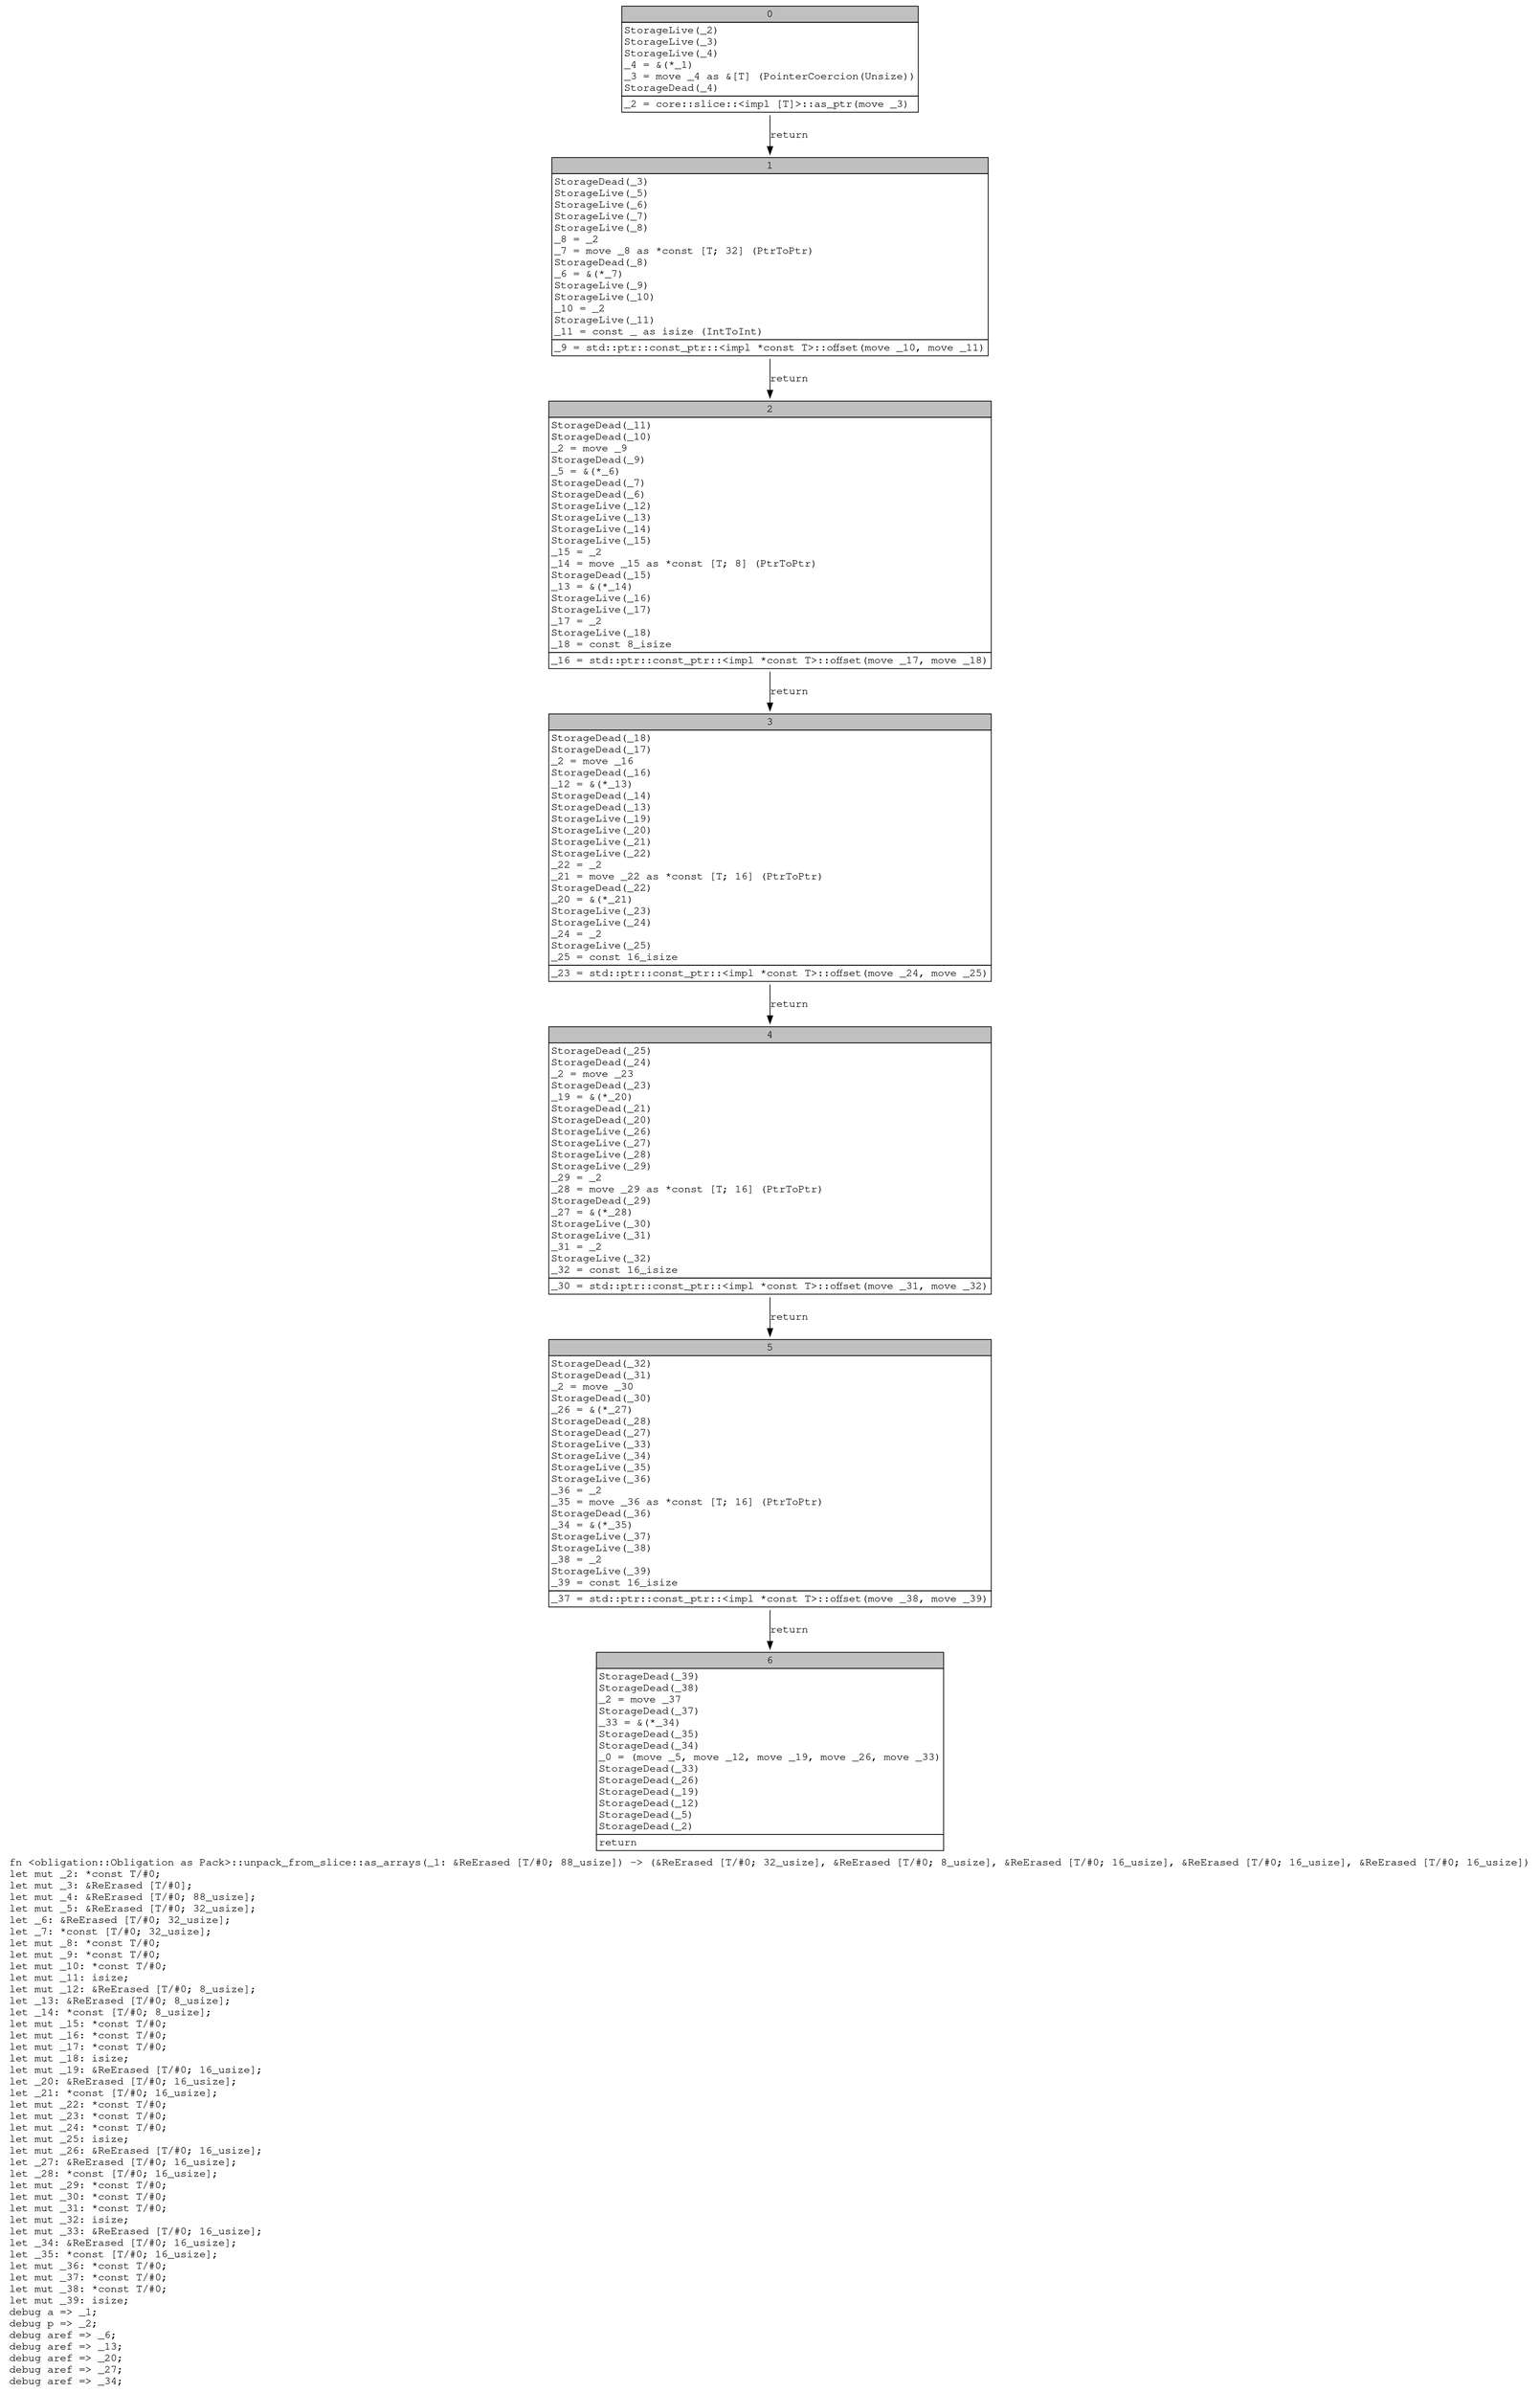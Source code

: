 digraph Mir_0_2154 {
    graph [fontname="Courier, monospace"];
    node [fontname="Courier, monospace"];
    edge [fontname="Courier, monospace"];
    label=<fn &lt;obligation::Obligation as Pack&gt;::unpack_from_slice::as_arrays(_1: &amp;ReErased [T/#0; 88_usize]) -&gt; (&amp;ReErased [T/#0; 32_usize], &amp;ReErased [T/#0; 8_usize], &amp;ReErased [T/#0; 16_usize], &amp;ReErased [T/#0; 16_usize], &amp;ReErased [T/#0; 16_usize])<br align="left"/>let mut _2: *const T/#0;<br align="left"/>let mut _3: &amp;ReErased [T/#0];<br align="left"/>let mut _4: &amp;ReErased [T/#0; 88_usize];<br align="left"/>let mut _5: &amp;ReErased [T/#0; 32_usize];<br align="left"/>let _6: &amp;ReErased [T/#0; 32_usize];<br align="left"/>let _7: *const [T/#0; 32_usize];<br align="left"/>let mut _8: *const T/#0;<br align="left"/>let mut _9: *const T/#0;<br align="left"/>let mut _10: *const T/#0;<br align="left"/>let mut _11: isize;<br align="left"/>let mut _12: &amp;ReErased [T/#0; 8_usize];<br align="left"/>let _13: &amp;ReErased [T/#0; 8_usize];<br align="left"/>let _14: *const [T/#0; 8_usize];<br align="left"/>let mut _15: *const T/#0;<br align="left"/>let mut _16: *const T/#0;<br align="left"/>let mut _17: *const T/#0;<br align="left"/>let mut _18: isize;<br align="left"/>let mut _19: &amp;ReErased [T/#0; 16_usize];<br align="left"/>let _20: &amp;ReErased [T/#0; 16_usize];<br align="left"/>let _21: *const [T/#0; 16_usize];<br align="left"/>let mut _22: *const T/#0;<br align="left"/>let mut _23: *const T/#0;<br align="left"/>let mut _24: *const T/#0;<br align="left"/>let mut _25: isize;<br align="left"/>let mut _26: &amp;ReErased [T/#0; 16_usize];<br align="left"/>let _27: &amp;ReErased [T/#0; 16_usize];<br align="left"/>let _28: *const [T/#0; 16_usize];<br align="left"/>let mut _29: *const T/#0;<br align="left"/>let mut _30: *const T/#0;<br align="left"/>let mut _31: *const T/#0;<br align="left"/>let mut _32: isize;<br align="left"/>let mut _33: &amp;ReErased [T/#0; 16_usize];<br align="left"/>let _34: &amp;ReErased [T/#0; 16_usize];<br align="left"/>let _35: *const [T/#0; 16_usize];<br align="left"/>let mut _36: *const T/#0;<br align="left"/>let mut _37: *const T/#0;<br align="left"/>let mut _38: *const T/#0;<br align="left"/>let mut _39: isize;<br align="left"/>debug a =&gt; _1;<br align="left"/>debug p =&gt; _2;<br align="left"/>debug aref =&gt; _6;<br align="left"/>debug aref =&gt; _13;<br align="left"/>debug aref =&gt; _20;<br align="left"/>debug aref =&gt; _27;<br align="left"/>debug aref =&gt; _34;<br align="left"/>>;
    bb0__0_2154 [shape="none", label=<<table border="0" cellborder="1" cellspacing="0"><tr><td bgcolor="gray" align="center" colspan="1">0</td></tr><tr><td align="left" balign="left">StorageLive(_2)<br/>StorageLive(_3)<br/>StorageLive(_4)<br/>_4 = &amp;(*_1)<br/>_3 = move _4 as &amp;[T] (PointerCoercion(Unsize))<br/>StorageDead(_4)<br/></td></tr><tr><td align="left">_2 = core::slice::&lt;impl [T]&gt;::as_ptr(move _3)</td></tr></table>>];
    bb1__0_2154 [shape="none", label=<<table border="0" cellborder="1" cellspacing="0"><tr><td bgcolor="gray" align="center" colspan="1">1</td></tr><tr><td align="left" balign="left">StorageDead(_3)<br/>StorageLive(_5)<br/>StorageLive(_6)<br/>StorageLive(_7)<br/>StorageLive(_8)<br/>_8 = _2<br/>_7 = move _8 as *const [T; 32] (PtrToPtr)<br/>StorageDead(_8)<br/>_6 = &amp;(*_7)<br/>StorageLive(_9)<br/>StorageLive(_10)<br/>_10 = _2<br/>StorageLive(_11)<br/>_11 = const _ as isize (IntToInt)<br/></td></tr><tr><td align="left">_9 = std::ptr::const_ptr::&lt;impl *const T&gt;::offset(move _10, move _11)</td></tr></table>>];
    bb2__0_2154 [shape="none", label=<<table border="0" cellborder="1" cellspacing="0"><tr><td bgcolor="gray" align="center" colspan="1">2</td></tr><tr><td align="left" balign="left">StorageDead(_11)<br/>StorageDead(_10)<br/>_2 = move _9<br/>StorageDead(_9)<br/>_5 = &amp;(*_6)<br/>StorageDead(_7)<br/>StorageDead(_6)<br/>StorageLive(_12)<br/>StorageLive(_13)<br/>StorageLive(_14)<br/>StorageLive(_15)<br/>_15 = _2<br/>_14 = move _15 as *const [T; 8] (PtrToPtr)<br/>StorageDead(_15)<br/>_13 = &amp;(*_14)<br/>StorageLive(_16)<br/>StorageLive(_17)<br/>_17 = _2<br/>StorageLive(_18)<br/>_18 = const 8_isize<br/></td></tr><tr><td align="left">_16 = std::ptr::const_ptr::&lt;impl *const T&gt;::offset(move _17, move _18)</td></tr></table>>];
    bb3__0_2154 [shape="none", label=<<table border="0" cellborder="1" cellspacing="0"><tr><td bgcolor="gray" align="center" colspan="1">3</td></tr><tr><td align="left" balign="left">StorageDead(_18)<br/>StorageDead(_17)<br/>_2 = move _16<br/>StorageDead(_16)<br/>_12 = &amp;(*_13)<br/>StorageDead(_14)<br/>StorageDead(_13)<br/>StorageLive(_19)<br/>StorageLive(_20)<br/>StorageLive(_21)<br/>StorageLive(_22)<br/>_22 = _2<br/>_21 = move _22 as *const [T; 16] (PtrToPtr)<br/>StorageDead(_22)<br/>_20 = &amp;(*_21)<br/>StorageLive(_23)<br/>StorageLive(_24)<br/>_24 = _2<br/>StorageLive(_25)<br/>_25 = const 16_isize<br/></td></tr><tr><td align="left">_23 = std::ptr::const_ptr::&lt;impl *const T&gt;::offset(move _24, move _25)</td></tr></table>>];
    bb4__0_2154 [shape="none", label=<<table border="0" cellborder="1" cellspacing="0"><tr><td bgcolor="gray" align="center" colspan="1">4</td></tr><tr><td align="left" balign="left">StorageDead(_25)<br/>StorageDead(_24)<br/>_2 = move _23<br/>StorageDead(_23)<br/>_19 = &amp;(*_20)<br/>StorageDead(_21)<br/>StorageDead(_20)<br/>StorageLive(_26)<br/>StorageLive(_27)<br/>StorageLive(_28)<br/>StorageLive(_29)<br/>_29 = _2<br/>_28 = move _29 as *const [T; 16] (PtrToPtr)<br/>StorageDead(_29)<br/>_27 = &amp;(*_28)<br/>StorageLive(_30)<br/>StorageLive(_31)<br/>_31 = _2<br/>StorageLive(_32)<br/>_32 = const 16_isize<br/></td></tr><tr><td align="left">_30 = std::ptr::const_ptr::&lt;impl *const T&gt;::offset(move _31, move _32)</td></tr></table>>];
    bb5__0_2154 [shape="none", label=<<table border="0" cellborder="1" cellspacing="0"><tr><td bgcolor="gray" align="center" colspan="1">5</td></tr><tr><td align="left" balign="left">StorageDead(_32)<br/>StorageDead(_31)<br/>_2 = move _30<br/>StorageDead(_30)<br/>_26 = &amp;(*_27)<br/>StorageDead(_28)<br/>StorageDead(_27)<br/>StorageLive(_33)<br/>StorageLive(_34)<br/>StorageLive(_35)<br/>StorageLive(_36)<br/>_36 = _2<br/>_35 = move _36 as *const [T; 16] (PtrToPtr)<br/>StorageDead(_36)<br/>_34 = &amp;(*_35)<br/>StorageLive(_37)<br/>StorageLive(_38)<br/>_38 = _2<br/>StorageLive(_39)<br/>_39 = const 16_isize<br/></td></tr><tr><td align="left">_37 = std::ptr::const_ptr::&lt;impl *const T&gt;::offset(move _38, move _39)</td></tr></table>>];
    bb6__0_2154 [shape="none", label=<<table border="0" cellborder="1" cellspacing="0"><tr><td bgcolor="gray" align="center" colspan="1">6</td></tr><tr><td align="left" balign="left">StorageDead(_39)<br/>StorageDead(_38)<br/>_2 = move _37<br/>StorageDead(_37)<br/>_33 = &amp;(*_34)<br/>StorageDead(_35)<br/>StorageDead(_34)<br/>_0 = (move _5, move _12, move _19, move _26, move _33)<br/>StorageDead(_33)<br/>StorageDead(_26)<br/>StorageDead(_19)<br/>StorageDead(_12)<br/>StorageDead(_5)<br/>StorageDead(_2)<br/></td></tr><tr><td align="left">return</td></tr></table>>];
    bb0__0_2154 -> bb1__0_2154 [label="return"];
    bb1__0_2154 -> bb2__0_2154 [label="return"];
    bb2__0_2154 -> bb3__0_2154 [label="return"];
    bb3__0_2154 -> bb4__0_2154 [label="return"];
    bb4__0_2154 -> bb5__0_2154 [label="return"];
    bb5__0_2154 -> bb6__0_2154 [label="return"];
}
